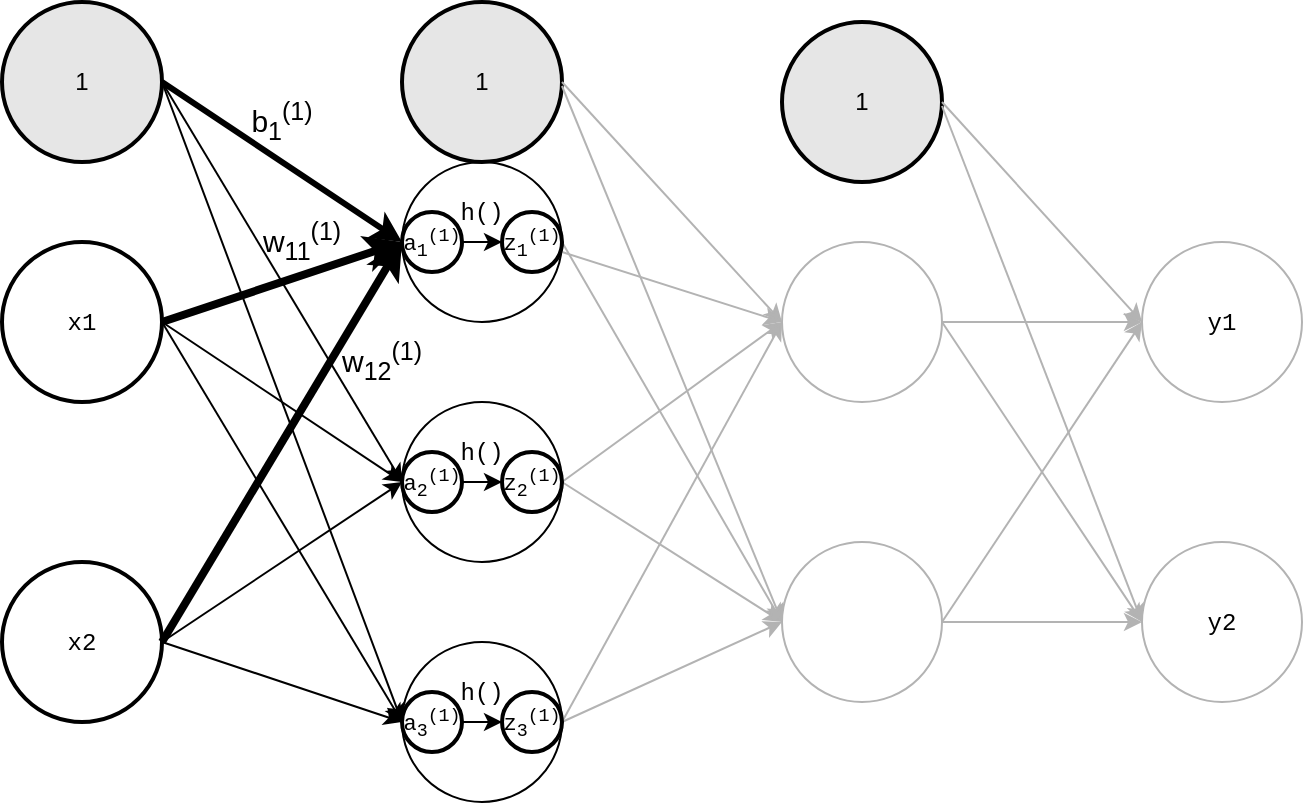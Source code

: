 <mxGraphModel dx="415" dy="473" grid="1" gridSize="10" guides="1" tooltips="1" connect="1" arrows="1" fold="1" page="1" pageScale="1" pageWidth="827" pageHeight="1169" background="#ffffff"><root><mxCell id="0"/><mxCell id="1" parent="0"/><mxCell id="2" value="" style="ellipse;whiteSpace=wrap;html=1;aspect=fixed;shadow=0;strokeWidth=2;" parent="1" vertex="1"><mxGeometry x="50" y="130" width="80" height="80" as="geometry"/></mxCell><mxCell id="3" value="" style="ellipse;whiteSpace=wrap;html=1;aspect=fixed;shadow=0;strokeWidth=2;" parent="1" vertex="1"><mxGeometry x="50" y="290" width="80" height="80" as="geometry"/></mxCell><mxCell id="4" value="" style="ellipse;whiteSpace=wrap;html=1;aspect=fixed;shadow=0;" parent="1" vertex="1"><mxGeometry x="250" y="90" width="80" height="80" as="geometry"/></mxCell><mxCell id="5" value="" style="ellipse;whiteSpace=wrap;html=1;aspect=fixed;shadow=0;" parent="1" vertex="1"><mxGeometry x="250" y="210" width="80" height="80" as="geometry"/></mxCell><mxCell id="6" value="" style="ellipse;whiteSpace=wrap;html=1;aspect=fixed;shadow=0;" parent="1" vertex="1"><mxGeometry x="250" y="330" width="80" height="80" as="geometry"/></mxCell><mxCell id="7" value="" style="endArrow=classic;html=1;entryX=0;entryY=0.5;shadow=0;strokeWidth=4;" parent="1" target="4" edge="1"><mxGeometry width="50" height="50" relative="1" as="geometry"><mxPoint x="130" y="170" as="sourcePoint"/><mxPoint x="180" y="120" as="targetPoint"/></mxGeometry></mxCell><mxCell id="8" value="" style="endArrow=classic;html=1;entryX=0;entryY=0.5;shadow=0;" parent="1" target="5" edge="1"><mxGeometry width="50" height="50" relative="1" as="geometry"><mxPoint x="130" y="170" as="sourcePoint"/><mxPoint x="180" y="120" as="targetPoint"/></mxGeometry></mxCell><mxCell id="9" value="" style="endArrow=classic;html=1;entryX=0;entryY=0.5;shadow=0;" parent="1" target="6" edge="1"><mxGeometry width="50" height="50" relative="1" as="geometry"><mxPoint x="130" y="170" as="sourcePoint"/><mxPoint x="180" y="120" as="targetPoint"/></mxGeometry></mxCell><mxCell id="10" value="" style="endArrow=classic;html=1;entryX=0;entryY=0.5;shadow=0;strokeWidth=4;" parent="1" target="4" edge="1"><mxGeometry width="50" height="50" relative="1" as="geometry"><mxPoint x="130" y="330" as="sourcePoint"/><mxPoint x="180" y="280" as="targetPoint"/></mxGeometry></mxCell><mxCell id="11" value="" style="endArrow=classic;html=1;shadow=0;" parent="1" edge="1"><mxGeometry width="50" height="50" relative="1" as="geometry"><mxPoint x="130" y="330" as="sourcePoint"/><mxPoint x="250" y="250" as="targetPoint"/></mxGeometry></mxCell><mxCell id="12" value="" style="endArrow=classic;html=1;entryX=0;entryY=0.5;shadow=0;" parent="1" target="6" edge="1"><mxGeometry width="50" height="50" relative="1" as="geometry"><mxPoint x="130" y="330" as="sourcePoint"/><mxPoint x="180" y="280" as="targetPoint"/></mxGeometry></mxCell><mxCell id="13" value="&lt;pre&gt;&lt;font face=&quot;Courier New&quot;&gt;x1&lt;/font&gt;&lt;/pre&gt;" style="text;html=1;strokeColor=none;fillColor=none;align=center;verticalAlign=middle;whiteSpace=wrap;rounded=0;shadow=0;" parent="1" vertex="1"><mxGeometry x="70" y="160" width="40" height="20" as="geometry"/></mxCell><mxCell id="14" value="&lt;pre&gt;&lt;font face=&quot;Courier New&quot;&gt;x2&lt;/font&gt;&lt;/pre&gt;" style="text;html=1;strokeColor=none;fillColor=none;align=center;verticalAlign=middle;whiteSpace=wrap;rounded=0;shadow=0;" parent="1" vertex="1"><mxGeometry x="70" y="320" width="40" height="20" as="geometry"/></mxCell><mxCell id="24" value="1" style="ellipse;whiteSpace=wrap;html=1;aspect=fixed;strokeWidth=2;fillColor=#E6E6E6;" parent="1" vertex="1"><mxGeometry x="50" y="10" width="80" height="80" as="geometry"/></mxCell><mxCell id="26" value="" style="endArrow=classic;html=1;entryX=0;entryY=0.5;strokeWidth=3;" parent="1" target="4" edge="1"><mxGeometry width="50" height="50" relative="1" as="geometry"><mxPoint x="130" y="50" as="sourcePoint"/><mxPoint x="180" y="60" as="targetPoint"/></mxGeometry></mxCell><mxCell id="27" value="" style="endArrow=classic;html=1;strokeWidth=1;" parent="1" edge="1"><mxGeometry width="50" height="50" relative="1" as="geometry"><mxPoint x="130" y="50" as="sourcePoint"/><mxPoint x="250" y="250" as="targetPoint"/></mxGeometry></mxCell><mxCell id="50" value="" style="endArrow=classic;html=1;strokeWidth=1;entryX=0;entryY=0.5;" parent="1" target="6" edge="1"><mxGeometry width="50" height="50" relative="1" as="geometry"><mxPoint x="130" y="50" as="sourcePoint"/><mxPoint x="180" as="targetPoint"/></mxGeometry></mxCell><mxCell id="51" value="b&lt;sub&gt;1&lt;/sub&gt;&lt;sup&gt;(1)&lt;/sup&gt;" style="text;html=1;strokeColor=none;fillColor=none;align=center;verticalAlign=middle;whiteSpace=wrap;rounded=0;fontSize=15;" parent="1" vertex="1"><mxGeometry x="170" y="60" width="40" height="20" as="geometry"/></mxCell><mxCell id="52" value="&lt;span style=&quot;font-size: 15px&quot;&gt;w&lt;sub&gt;11&lt;/sub&gt;&lt;/span&gt;&lt;sup&gt;(1)&lt;/sup&gt;" style="text;html=1;strokeColor=none;fillColor=none;align=center;verticalAlign=middle;whiteSpace=wrap;rounded=0;fontSize=15;" parent="1" vertex="1"><mxGeometry x="180" y="120" width="40" height="20" as="geometry"/></mxCell><mxCell id="55" value="&lt;span style=&quot;font-size: 15px&quot;&gt;w&lt;sub&gt;12&lt;/sub&gt;&lt;/span&gt;&lt;sup&gt;(1)&lt;/sup&gt;" style="text;html=1;strokeColor=none;fillColor=none;align=center;verticalAlign=middle;whiteSpace=wrap;rounded=0;fontSize=15;" parent="1" vertex="1"><mxGeometry x="220" y="180" width="40" height="20" as="geometry"/></mxCell><mxCell id="57" value="" style="ellipse;whiteSpace=wrap;html=1;aspect=fixed;strokeWidth=1;fontSize=12;strokeColor=#B3B3B3;" parent="1" vertex="1"><mxGeometry x="440" y="130" width="80" height="80" as="geometry"/></mxCell><mxCell id="58" value="" style="ellipse;whiteSpace=wrap;html=1;aspect=fixed;strokeWidth=1;fontSize=12;strokeColor=#B3B3B3;" parent="1" vertex="1"><mxGeometry x="440" y="280" width="80" height="80" as="geometry"/></mxCell><mxCell id="59" value="&lt;font face=&quot;Courier New&quot;&gt;y2&lt;/font&gt;" style="ellipse;whiteSpace=wrap;html=1;aspect=fixed;strokeWidth=1;fontSize=12;strokeColor=#B3B3B3;" parent="1" vertex="1"><mxGeometry x="620" y="280" width="80" height="80" as="geometry"/></mxCell><mxCell id="60" value="&lt;font face=&quot;Courier New&quot;&gt;y1&lt;/font&gt;" style="ellipse;whiteSpace=wrap;html=1;aspect=fixed;strokeWidth=1;fontSize=12;strokeColor=#B3B3B3;" parent="1" vertex="1"><mxGeometry x="620" y="130" width="80" height="80" as="geometry"/></mxCell><mxCell id="61" value="" style="endArrow=classic;html=1;strokeWidth=1;fontSize=12;entryX=0;entryY=0.5;strokeColor=#B3B3B3;" parent="1" target="57" edge="1"><mxGeometry width="50" height="50" relative="1" as="geometry"><mxPoint x="330" y="135" as="sourcePoint"/><mxPoint x="380" y="85" as="targetPoint"/></mxGeometry></mxCell><mxCell id="62" value="" style="endArrow=classic;html=1;strokeWidth=1;fontSize=12;entryX=0;entryY=0.5;exitX=1;exitY=0.5;strokeColor=#B3B3B3;" parent="1" source="4" target="58" edge="1"><mxGeometry width="50" height="50" relative="1" as="geometry"><mxPoint x="330" y="140" as="sourcePoint"/><mxPoint x="380" y="80" as="targetPoint"/></mxGeometry></mxCell><mxCell id="63" value="" style="endArrow=classic;html=1;strokeWidth=1;fontSize=12;entryX=0;entryY=0.5;strokeColor=#B3B3B3;" parent="1" target="57" edge="1"><mxGeometry width="50" height="50" relative="1" as="geometry"><mxPoint x="330" y="250" as="sourcePoint"/><mxPoint x="380" y="200" as="targetPoint"/></mxGeometry></mxCell><mxCell id="64" value="" style="endArrow=classic;html=1;strokeWidth=1;fontSize=12;strokeColor=#B3B3B3;" parent="1" edge="1"><mxGeometry width="50" height="50" relative="1" as="geometry"><mxPoint x="330" y="250" as="sourcePoint"/><mxPoint x="440" y="320" as="targetPoint"/></mxGeometry></mxCell><mxCell id="65" value="" style="endArrow=classic;html=1;strokeWidth=1;fontSize=12;entryX=0;entryY=0.5;strokeColor=#B3B3B3;" parent="1" target="57" edge="1"><mxGeometry width="50" height="50" relative="1" as="geometry"><mxPoint x="330" y="370" as="sourcePoint"/><mxPoint x="380" y="320" as="targetPoint"/></mxGeometry></mxCell><mxCell id="66" value="" style="endArrow=classic;html=1;strokeWidth=1;fontSize=12;strokeColor=#B3B3B3;" parent="1" edge="1"><mxGeometry width="50" height="50" relative="1" as="geometry"><mxPoint x="330" y="370" as="sourcePoint"/><mxPoint x="440" y="320" as="targetPoint"/></mxGeometry></mxCell><mxCell id="67" value="" style="endArrow=classic;html=1;strokeWidth=1;fontSize=12;entryX=0;entryY=0.5;strokeColor=#B3B3B3;" parent="1" target="60" edge="1"><mxGeometry width="50" height="50" relative="1" as="geometry"><mxPoint x="520" y="170" as="sourcePoint"/><mxPoint x="570" y="120" as="targetPoint"/></mxGeometry></mxCell><mxCell id="68" value="" style="endArrow=classic;html=1;strokeWidth=1;fontSize=12;entryX=0;entryY=0.5;strokeColor=#B3B3B3;" parent="1" target="59" edge="1"><mxGeometry width="50" height="50" relative="1" as="geometry"><mxPoint x="520" y="170" as="sourcePoint"/><mxPoint x="570" y="120" as="targetPoint"/></mxGeometry></mxCell><mxCell id="69" value="" style="endArrow=classic;html=1;strokeWidth=1;fontSize=12;entryX=0;entryY=0.5;strokeColor=#B3B3B3;" parent="1" target="60" edge="1"><mxGeometry width="50" height="50" relative="1" as="geometry"><mxPoint x="520" y="320" as="sourcePoint"/><mxPoint x="570" y="270" as="targetPoint"/></mxGeometry></mxCell><mxCell id="70" value="" style="endArrow=classic;html=1;strokeWidth=1;fontSize=12;strokeColor=#B3B3B3;" parent="1" edge="1"><mxGeometry width="50" height="50" relative="1" as="geometry"><mxPoint x="520" y="320" as="sourcePoint"/><mxPoint x="620" y="320" as="targetPoint"/></mxGeometry></mxCell><mxCell id="71" value="1" style="ellipse;whiteSpace=wrap;html=1;aspect=fixed;strokeWidth=2;fillColor=#E6E6E6;" parent="1" vertex="1"><mxGeometry x="250" y="10" width="80" height="80" as="geometry"/></mxCell><mxCell id="72" value="1" style="ellipse;whiteSpace=wrap;html=1;aspect=fixed;strokeWidth=2;fillColor=#E6E6E6;" parent="1" vertex="1"><mxGeometry x="440" y="20" width="80" height="80" as="geometry"/></mxCell><mxCell id="74" value="" style="endArrow=classic;html=1;strokeWidth=1;fontSize=12;entryX=0;entryY=0.5;strokeColor=#B3B3B3;" parent="1" target="57" edge="1"><mxGeometry width="50" height="50" relative="1" as="geometry"><mxPoint x="330" y="50" as="sourcePoint"/><mxPoint x="440.333" y="85.667" as="targetPoint"/></mxGeometry></mxCell><mxCell id="75" value="" style="endArrow=classic;html=1;strokeWidth=1;fontSize=12;entryX=0;entryY=0.5;strokeColor=#B3B3B3;" parent="1" target="58" edge="1"><mxGeometry width="50" height="50" relative="1" as="geometry"><mxPoint x="330" y="52" as="sourcePoint"/><mxPoint x="440.333" y="87.667" as="targetPoint"/></mxGeometry></mxCell><mxCell id="76" value="" style="endArrow=classic;html=1;strokeWidth=1;fontSize=12;entryX=0;entryY=0.5;strokeColor=#B3B3B3;" parent="1" target="60" edge="1"><mxGeometry width="50" height="50" relative="1" as="geometry"><mxPoint x="520" y="60" as="sourcePoint"/><mxPoint x="630.333" y="95.667" as="targetPoint"/></mxGeometry></mxCell><mxCell id="77" value="" style="endArrow=classic;html=1;strokeWidth=1;fontSize=12;entryX=0;entryY=0.5;strokeColor=#B3B3B3;" parent="1" target="59" edge="1"><mxGeometry width="50" height="50" relative="1" as="geometry"><mxPoint x="520" y="62" as="sourcePoint"/><mxPoint x="630.333" y="97.667" as="targetPoint"/></mxGeometry></mxCell><mxCell id="86" value="&lt;pre&gt;&lt;br&gt;&lt;/pre&gt;" style="text;html=1;strokeColor=none;fillColor=none;align=center;verticalAlign=middle;whiteSpace=wrap;rounded=0;shadow=0;" parent="1" vertex="1"><mxGeometry x="280" y="130" width="40" height="20" as="geometry"/></mxCell><mxCell id="98" value="" style="group" parent="1" vertex="1" connectable="0"><mxGeometry x="245" y="105" width="90" height="40" as="geometry"/></mxCell><mxCell id="15" value="&lt;pre&gt;&lt;br&gt;&lt;/pre&gt;" style="text;html=1;strokeColor=none;fillColor=none;align=center;verticalAlign=middle;whiteSpace=wrap;rounded=0;shadow=0;" parent="98" vertex="1"><mxGeometry x="25" y="15" width="40" height="20" as="geometry"/></mxCell><mxCell id="78" value="" style="ellipse;whiteSpace=wrap;html=1;aspect=fixed;strokeWidth=2;" parent="98" vertex="1"><mxGeometry x="5" y="10" width="30" height="30" as="geometry"/></mxCell><mxCell id="79" value="" style="ellipse;whiteSpace=wrap;html=1;aspect=fixed;strokeWidth=2;" parent="98" vertex="1"><mxGeometry x="55" y="10" width="30" height="30" as="geometry"/></mxCell><mxCell id="81" value="" style="endArrow=classic;html=1;entryX=0;entryY=0.5;" parent="98" target="79" edge="1"><mxGeometry width="50" height="50" relative="1" as="geometry"><mxPoint x="35" y="25" as="sourcePoint"/><mxPoint x="85" y="-25" as="targetPoint"/></mxGeometry></mxCell><mxCell id="82" value="&lt;font face=&quot;Courier New&quot;&gt;h()&lt;/font&gt;" style="text;html=1;strokeColor=none;fillColor=none;align=center;verticalAlign=middle;whiteSpace=wrap;rounded=0;" parent="98" vertex="1"><mxGeometry x="25" width="40" height="20" as="geometry"/></mxCell><mxCell id="83" value="&lt;font face=&quot;Courier New&quot; style=&quot;font-size: 11px&quot;&gt;a&lt;sub&gt;1&lt;/sub&gt;&lt;sup&gt;(1)&lt;/sup&gt;&lt;/font&gt;" style="text;html=1;strokeColor=none;fillColor=none;align=center;verticalAlign=middle;whiteSpace=wrap;rounded=0;fontSize=12;" parent="98" vertex="1"><mxGeometry y="15" width="40" height="20" as="geometry"/></mxCell><mxCell id="85" value="&lt;font face=&quot;Courier New&quot; style=&quot;font-size: 11px&quot;&gt;z&lt;sub&gt;1&lt;/sub&gt;&lt;sup&gt;(1)&lt;/sup&gt;&lt;/font&gt;" style="text;html=1;strokeColor=none;fillColor=none;align=center;verticalAlign=middle;whiteSpace=wrap;rounded=0;fontSize=12;" parent="98" vertex="1"><mxGeometry x="50" y="15" width="40" height="20" as="geometry"/></mxCell><mxCell id="99" value="" style="group" parent="1" vertex="1" connectable="0"><mxGeometry x="245" y="225" width="90" height="40" as="geometry"/></mxCell><mxCell id="100" value="&lt;pre&gt;&lt;br&gt;&lt;/pre&gt;" style="text;html=1;strokeColor=none;fillColor=none;align=center;verticalAlign=middle;whiteSpace=wrap;rounded=0;shadow=0;" parent="99" vertex="1"><mxGeometry x="25" y="15" width="40" height="20" as="geometry"/></mxCell><mxCell id="101" value="" style="ellipse;whiteSpace=wrap;html=1;aspect=fixed;strokeWidth=2;" parent="99" vertex="1"><mxGeometry x="5" y="10" width="30" height="30" as="geometry"/></mxCell><mxCell id="102" value="" style="ellipse;whiteSpace=wrap;html=1;aspect=fixed;strokeWidth=2;" parent="99" vertex="1"><mxGeometry x="55" y="10" width="30" height="30" as="geometry"/></mxCell><mxCell id="103" value="" style="endArrow=classic;html=1;entryX=0;entryY=0.5;" parent="99" target="102" edge="1"><mxGeometry width="50" height="50" relative="1" as="geometry"><mxPoint x="35" y="25" as="sourcePoint"/><mxPoint x="85" y="-25" as="targetPoint"/></mxGeometry></mxCell><mxCell id="104" value="&lt;font face=&quot;Courier New&quot;&gt;h()&lt;/font&gt;" style="text;html=1;strokeColor=none;fillColor=none;align=center;verticalAlign=middle;whiteSpace=wrap;rounded=0;" parent="99" vertex="1"><mxGeometry x="25" width="40" height="20" as="geometry"/></mxCell><mxCell id="105" value="&lt;font face=&quot;Courier New&quot; style=&quot;font-size: 11px&quot;&gt;a&lt;sub&gt;2&lt;/sub&gt;&lt;sup&gt;(1)&lt;/sup&gt;&lt;/font&gt;" style="text;html=1;strokeColor=none;fillColor=none;align=center;verticalAlign=middle;whiteSpace=wrap;rounded=0;fontSize=12;" parent="99" vertex="1"><mxGeometry y="15" width="40" height="20" as="geometry"/></mxCell><mxCell id="106" value="&lt;font face=&quot;Courier New&quot; style=&quot;font-size: 11px&quot;&gt;z&lt;sub&gt;2&lt;/sub&gt;&lt;sup&gt;(1)&lt;/sup&gt;&lt;/font&gt;" style="text;html=1;strokeColor=none;fillColor=none;align=center;verticalAlign=middle;whiteSpace=wrap;rounded=0;fontSize=12;" parent="99" vertex="1"><mxGeometry x="50" y="15" width="40" height="20" as="geometry"/></mxCell><mxCell id="107" value="" style="group" parent="1" vertex="1" connectable="0"><mxGeometry x="245" y="345" width="90" height="40" as="geometry"/></mxCell><mxCell id="108" value="&lt;pre&gt;&lt;br&gt;&lt;/pre&gt;" style="text;html=1;strokeColor=none;fillColor=none;align=center;verticalAlign=middle;whiteSpace=wrap;rounded=0;shadow=0;" parent="107" vertex="1"><mxGeometry x="25" y="15" width="40" height="20" as="geometry"/></mxCell><mxCell id="109" value="" style="ellipse;whiteSpace=wrap;html=1;aspect=fixed;strokeWidth=2;" parent="107" vertex="1"><mxGeometry x="5" y="10" width="30" height="30" as="geometry"/></mxCell><mxCell id="110" value="" style="ellipse;whiteSpace=wrap;html=1;aspect=fixed;strokeWidth=2;" parent="107" vertex="1"><mxGeometry x="55" y="10" width="30" height="30" as="geometry"/></mxCell><mxCell id="111" value="" style="endArrow=classic;html=1;entryX=0;entryY=0.5;" parent="107" target="110" edge="1"><mxGeometry width="50" height="50" relative="1" as="geometry"><mxPoint x="35" y="25" as="sourcePoint"/><mxPoint x="85" y="-25" as="targetPoint"/></mxGeometry></mxCell><mxCell id="112" value="&lt;font face=&quot;Courier New&quot;&gt;h()&lt;/font&gt;" style="text;html=1;strokeColor=none;fillColor=none;align=center;verticalAlign=middle;whiteSpace=wrap;rounded=0;" parent="107" vertex="1"><mxGeometry x="25" width="40" height="20" as="geometry"/></mxCell><mxCell id="113" value="&lt;font face=&quot;Courier New&quot; style=&quot;font-size: 11px&quot;&gt;a&lt;sub&gt;3&lt;/sub&gt;&lt;sup&gt;(1)&lt;/sup&gt;&lt;/font&gt;" style="text;html=1;strokeColor=none;fillColor=none;align=center;verticalAlign=middle;whiteSpace=wrap;rounded=0;fontSize=12;" parent="107" vertex="1"><mxGeometry y="15" width="40" height="20" as="geometry"/></mxCell><mxCell id="114" value="&lt;font face=&quot;Courier New&quot; style=&quot;font-size: 11px&quot;&gt;z&lt;sub&gt;3&lt;/sub&gt;&lt;sup&gt;(1)&lt;/sup&gt;&lt;/font&gt;" style="text;html=1;strokeColor=none;fillColor=none;align=center;verticalAlign=middle;whiteSpace=wrap;rounded=0;fontSize=12;" parent="107" vertex="1"><mxGeometry x="50" y="15" width="40" height="20" as="geometry"/></mxCell></root></mxGraphModel>